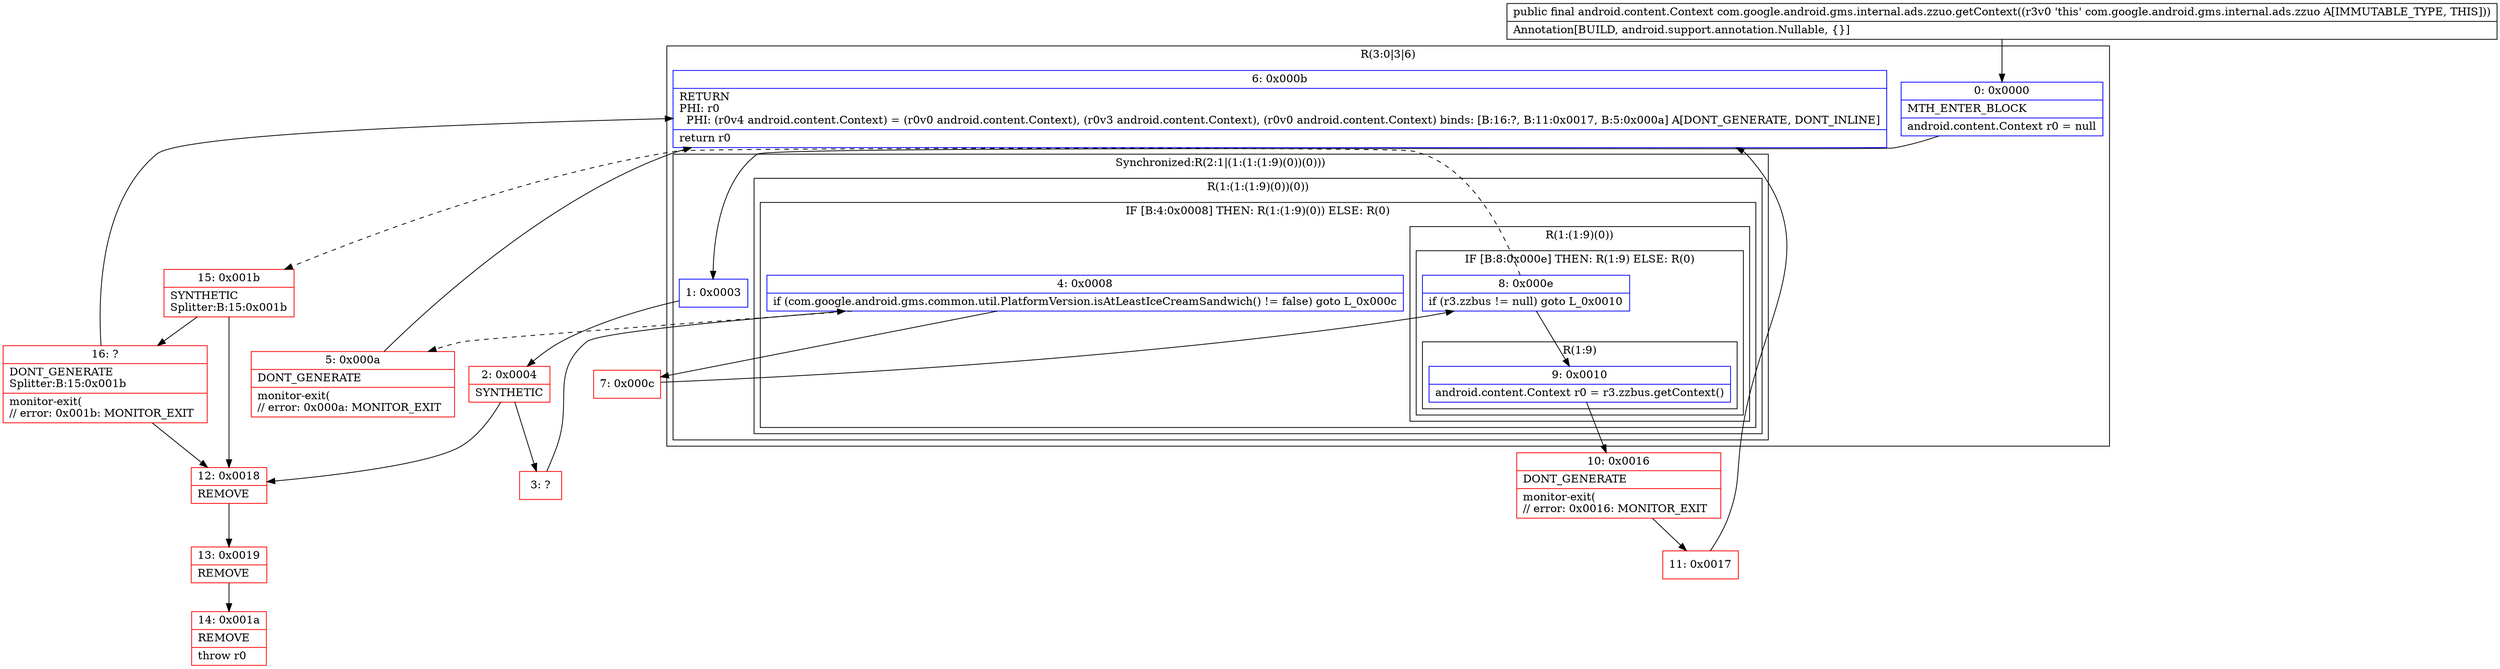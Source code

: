 digraph "CFG forcom.google.android.gms.internal.ads.zzuo.getContext()Landroid\/content\/Context;" {
subgraph cluster_Region_362000171 {
label = "R(3:0|3|6)";
node [shape=record,color=blue];
Node_0 [shape=record,label="{0\:\ 0x0000|MTH_ENTER_BLOCK\l|android.content.Context r0 = null\l}"];
subgraph cluster_SynchronizedRegion_782241057 {
label = "Synchronized:R(2:1|(1:(1:(1:9)(0))(0)))";
node [shape=record,color=blue];
Node_1 [shape=record,label="{1\:\ 0x0003}"];
subgraph cluster_Region_853669538 {
label = "R(1:(1:(1:9)(0))(0))";
node [shape=record,color=blue];
subgraph cluster_IfRegion_719286322 {
label = "IF [B:4:0x0008] THEN: R(1:(1:9)(0)) ELSE: R(0)";
node [shape=record,color=blue];
Node_4 [shape=record,label="{4\:\ 0x0008|if (com.google.android.gms.common.util.PlatformVersion.isAtLeastIceCreamSandwich() != false) goto L_0x000c\l}"];
subgraph cluster_Region_1758119534 {
label = "R(1:(1:9)(0))";
node [shape=record,color=blue];
subgraph cluster_IfRegion_1177360211 {
label = "IF [B:8:0x000e] THEN: R(1:9) ELSE: R(0)";
node [shape=record,color=blue];
Node_8 [shape=record,label="{8\:\ 0x000e|if (r3.zzbus != null) goto L_0x0010\l}"];
subgraph cluster_Region_378429943 {
label = "R(1:9)";
node [shape=record,color=blue];
Node_9 [shape=record,label="{9\:\ 0x0010|android.content.Context r0 = r3.zzbus.getContext()\l}"];
}
subgraph cluster_Region_2068102610 {
label = "R(0)";
node [shape=record,color=blue];
}
}
}
subgraph cluster_Region_709565544 {
label = "R(0)";
node [shape=record,color=blue];
}
}
}
}
Node_6 [shape=record,label="{6\:\ 0x000b|RETURN\lPHI: r0 \l  PHI: (r0v4 android.content.Context) = (r0v0 android.content.Context), (r0v3 android.content.Context), (r0v0 android.content.Context) binds: [B:16:?, B:11:0x0017, B:5:0x000a] A[DONT_GENERATE, DONT_INLINE]\l|return r0\l}"];
}
Node_2 [shape=record,color=red,label="{2\:\ 0x0004|SYNTHETIC\l}"];
Node_3 [shape=record,color=red,label="{3\:\ ?}"];
Node_5 [shape=record,color=red,label="{5\:\ 0x000a|DONT_GENERATE\l|monitor\-exit(\l\/\/ error: 0x000a: MONITOR_EXIT  \l}"];
Node_7 [shape=record,color=red,label="{7\:\ 0x000c}"];
Node_10 [shape=record,color=red,label="{10\:\ 0x0016|DONT_GENERATE\l|monitor\-exit(\l\/\/ error: 0x0016: MONITOR_EXIT  \l}"];
Node_11 [shape=record,color=red,label="{11\:\ 0x0017}"];
Node_12 [shape=record,color=red,label="{12\:\ 0x0018|REMOVE\l}"];
Node_13 [shape=record,color=red,label="{13\:\ 0x0019|REMOVE\l}"];
Node_14 [shape=record,color=red,label="{14\:\ 0x001a|REMOVE\l|throw r0\l}"];
Node_15 [shape=record,color=red,label="{15\:\ 0x001b|SYNTHETIC\lSplitter:B:15:0x001b\l}"];
Node_16 [shape=record,color=red,label="{16\:\ ?|DONT_GENERATE\lSplitter:B:15:0x001b\l|monitor\-exit(\l\/\/ error: 0x001b: MONITOR_EXIT  \l}"];
MethodNode[shape=record,label="{public final android.content.Context com.google.android.gms.internal.ads.zzuo.getContext((r3v0 'this' com.google.android.gms.internal.ads.zzuo A[IMMUTABLE_TYPE, THIS]))  | Annotation[BUILD, android.support.annotation.Nullable, \{\}]\l}"];
MethodNode -> Node_0;
Node_0 -> Node_1;
Node_1 -> Node_2;
Node_4 -> Node_5[style=dashed];
Node_4 -> Node_7;
Node_8 -> Node_9;
Node_8 -> Node_15[style=dashed];
Node_9 -> Node_10;
Node_2 -> Node_3;
Node_2 -> Node_12;
Node_3 -> Node_4;
Node_5 -> Node_6;
Node_7 -> Node_8;
Node_10 -> Node_11;
Node_11 -> Node_6;
Node_12 -> Node_13;
Node_13 -> Node_14;
Node_15 -> Node_16;
Node_15 -> Node_12;
Node_16 -> Node_12;
Node_16 -> Node_6;
}

